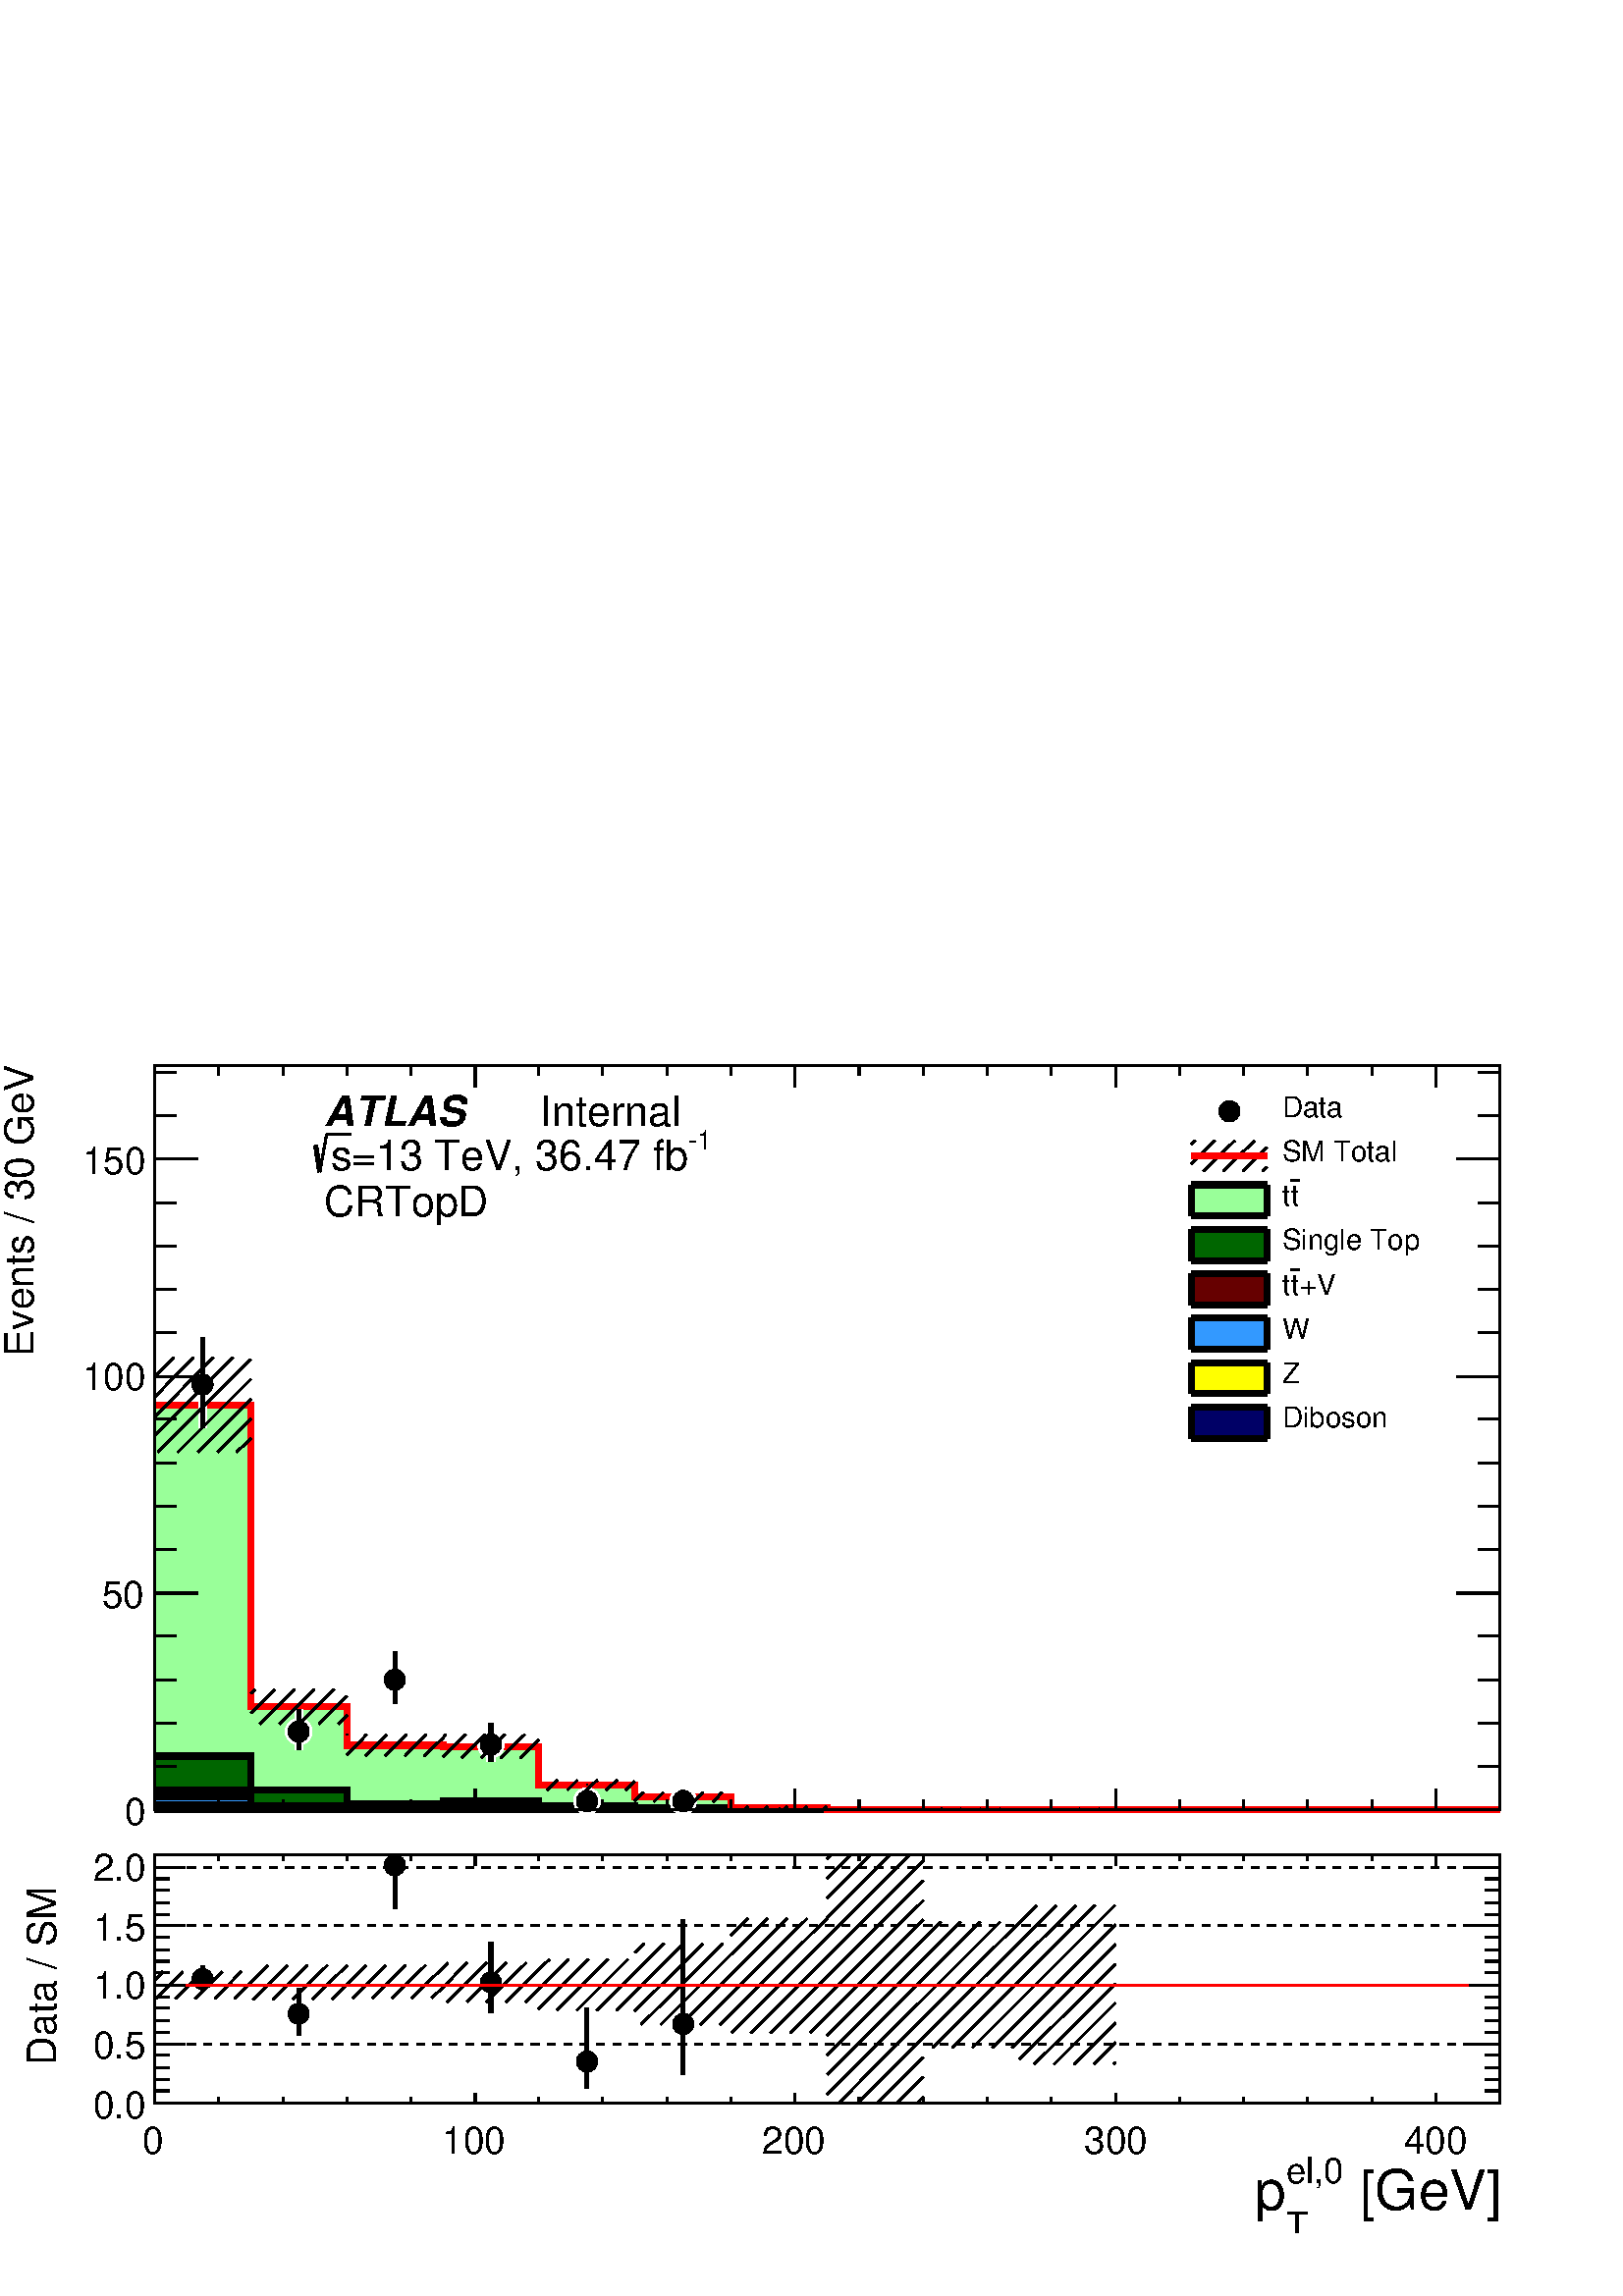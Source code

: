 %!PS-Adobe-2.0 EPSF-2.0
%%BoundingBox:  0 0 567 466
%%DocumentNeededResources: ProcSet (FontSetInit)
%%EndComments
%%BeginProlog
80 dict begin
/s {stroke} def /l {lineto} def /m {moveto} def /t {translate} def
/r {rotate} def /rl {roll}  def /R {repeat} def
/d {rlineto} def /rm {rmoveto} def /gr {grestore} def /f {eofill} def
/c {setrgbcolor} def /black {0 setgray} def /sd {setdash} def
/cl {closepath} def /sf {scalefont setfont} def /lw {setlinewidth} def
/box {m dup 0 exch d exch 0 d 0 exch neg d cl} def
/NC{systemdict begin initclip end}def/C{NC box clip newpath}def
/bl {box s} def /bf {gsave box gsave f grestore 1 lw [] 0 sd s grestore} def /Y { 0 exch d} def /X { 0 d} def 
/K {{pop pop 0 moveto} exch kshow} bind def
/ita {/ang 15 def gsave [1 0 ang dup sin exch cos div 1 0 0] concat} def 
/mp {newpath /y exch def /x exch def} def
/side {[w .77 mul w .23 mul] .385 w mul sd w 0 l currentpoint t -144 r} def
/mr {mp x y w2 0 360 arc} def /m24 {mr s} def /m20 {mr f} def
/mb {mp x y w2 add m w2 neg 0 d 0 w neg d w 0 d 0 w d cl} def
/mt {mp x y w2 add m w2 neg w neg d w 0 d cl} def
/m21 {mb f} def /m25 {mb s} def /m22 {mt f} def /m26{mt s} def
/m23 {mp x y w2 sub m w2 w d w neg 0 d cl f} def
/m27 {mp x y w2 add m w3 neg w2 neg d w3 w2 neg d w3 w2 d cl s} def
/m28 {mp x w2 sub y w2 sub w3 add m w3 0 d  0 w3 neg d w3 0 d 0 w3 d w3 0 d  0 w3 d w3 neg 0 d 0 w3 d w3 neg 0 d 0 w3 neg d w3 neg 0 d cl s } def
/m29 {mp gsave x w2 sub y w2 add w3 sub m currentpoint t 4 {side} repeat cl fill gr} def
/m30 {mp gsave x w2 sub y w2 add w3 sub m currentpoint t 4 {side} repeat cl s gr} def
/m31 {mp x y w2 sub m 0 w d x w2 sub y m w 0 d x w2 sub y w2 add m w w neg d x w2 sub y w2 sub m w w d s} def
/m32 {mp x y w2 sub m w2 w d w neg 0 d cl s} def
/m33 {mp x y w2 add m w3 neg w2 neg d w3 w2 neg d w3 w2 d cl f} def
/m34 {mp x w2 sub y w2 sub w3 add m w3 0 d  0 w3 neg d w3 0 d 0 w3 d w3 0 d  0 w3 d w3 neg 0 d 0 w3 d w3 neg 0 d 0 w3 neg d w3 neg 0 d cl f } def
/m2 {mp x y w2 sub m 0 w d x w2 sub y m w 0 d s} def
/m5 {mp x w2 sub y w2 sub m w w d x w2 sub y w2 add m w w neg d s} def
%%IncludeResource: ProcSet (FontSetInit)
%%IncludeResource: font Times-Roman
%%IncludeResource: font Times-Italic
%%IncludeResource: font Times-Bold
%%IncludeResource: font Times-BoldItalic
%%IncludeResource: font Helvetica
%%IncludeResource: font Helvetica-Oblique
%%IncludeResource: font Helvetica-Bold
%%IncludeResource: font Helvetica-BoldOblique
%%IncludeResource: font Courier
%%IncludeResource: font Courier-Oblique
%%IncludeResource: font Courier-Bold
%%IncludeResource: font Courier-BoldOblique
%%IncludeResource: font Symbol
%%IncludeResource: font ZapfDingbats
/reEncode {exch findfont dup length dict begin {1 index /FID eq  {pop pop} {def} ifelse } forall /Encoding exch def currentdict end dup /FontName get exch definefont pop } def [/Times-Bold /Times-Italic /Times-BoldItalic /Helvetica /Helvetica-Oblique
 /Helvetica-Bold /Helvetica-BoldOblique /Courier /Courier-Oblique /Courier-Bold /Courier-BoldOblique /Times-Roman /AvantGarde-Book /AvantGarde-BookOblique /AvantGarde-Demi /AvantGarde-DemiOblique /Bookman-Demi /Bookman-DemiItalic /Bookman-Light
 /Bookman-LightItalic /Helvetica-Narrow /Helvetica-Narrow-Bold /Helvetica-Narrow-BoldOblique /Helvetica-Narrow-Oblique /NewCenturySchlbk-Roman /NewCenturySchlbk-Bold /NewCenturySchlbk-BoldItalic /NewCenturySchlbk-Italic /Palatino-Bold
 /Palatino-BoldItalic /Palatino-Italic /Palatino-Roman ] {ISOLatin1Encoding reEncode } forall
%%EndProlog
%%BeginSetup
%%EndSetup
newpath  gsave  .25 .25 scale  gsave  0 0 t black[  ] 0 sd 3 lw 1 1 1 c 2268 1864 0 0 bf black 1 1 1 c 2268 1174 0 690 bf black 1 1 1 c 1973 1092 227 713 bf black 1973 1092 227 713 bl 1 1 1 c 1973 1092 227 713 bf black 1973 1092 227 713 bl 9 lw 1 1 1
 c black 227 713 m 1973 X s 3 lw 227 713 m 1973 X s
 gsave  2268 1174 0 690 C 2036.38 576.704 t 0 r /Helvetica findfont 58.706 sf 0 0 m ( [GeV]) show NC gr 
 gsave  2268 1174 0 690 C 1974.48 602.769 t 0 r /Helvetica findfont 39.138 sf 0 0 m (el,0) show NC gr 
 gsave  2268 1174 0 690 C 1974.48 544.122 t 0 r /Helvetica findfont 39.138 sf 0 0 m (T) show NC gr 
 gsave  2268 1174 0 690 C 1941.9 576.704 t 0 r /Helvetica findfont 58.706 sf 0 0 m (p) show NC gr  227 744 m -31 Y s 321 728 m -15 Y s 415 728 m -15 Y s 509 728 m -15 Y s 603 728 m -15 Y s 697 744 m -31 Y s 790 728 m -15 Y s 884 728 m -15 Y s 978
 728 m -15 Y s 1072 728 m -15 Y s 1166 744 m -31 Y s 1260 728 m -15 Y s 1354 728 m -15 Y s 1448 728 m -15 Y s 1542 728 m -15 Y s 1636 744 m -31 Y s 1730 728 m -15 Y s 1824 728 m -15 Y s 1918 728 m -15 Y s 2012 728 m -15 Y s 2106 744 m -31 Y s 2106
 744 m -31 Y s 2200 728 m -15 Y s 227 1805 m 1973 X s 227 1774 m 31 Y s 321 1790 m 15 Y s 415 1790 m 15 Y s 509 1790 m 15 Y s 603 1790 m 15 Y s 697 1774 m 31 Y s 790 1790 m 15 Y s 884 1790 m 15 Y s 978 1790 m 15 Y s 1072 1790 m 15 Y s 1166 1774 m 31
 Y s 1260 1790 m 15 Y s 1354 1790 m 15 Y s 1448 1790 m 15 Y s 1542 1790 m 15 Y s 1636 1774 m 31 Y s 1730 1790 m 15 Y s 1824 1790 m 15 Y s 1918 1790 m 15 Y s 2012 1790 m 15 Y s 2106 1774 m 31 Y s 2106 1774 m 31 Y s 2200 1790 m 15 Y s 227 713 m 1092 Y
 s
 gsave  2268 1174 0 690 C 48.873 1378.22 t 90 r /Helvetica findfont 58.706 sf 0 0 m (Events / 30 GeV) show NC gr  290 713 m -63 X s 258 777 m -31 X s 258 840 m -31 X s 258 904 m -31 X s 258 968 m -31 X s 290 1031 m -63 X s 258 1095 m -31 X s 258
 1159 m -31 X s 258 1222 m -31 X s 258 1286 m -31 X s 290 1349 m -63 X s 258 1413 m -31 X s 258 1477 m -31 X s 258 1540 m -31 X s 258 1604 m -31 X s 290 1668 m -63 X s 290 1668 m -63 X s 258 1731 m -31 X s 258 1795 m -31 X s
 gsave  2268 1174 0 690 C 182.46 690.741 t 0 r /Helvetica findfont 55.445 sf 0 0 m (0) show NC gr 
 gsave  2268 1174 0 690 C 149.878 1010.05 t 0 r /Helvetica findfont 55.445 sf 0 0 m (50) show NC gr 
 gsave  2268 1174 0 690 C 120.554 1329.35 t 0 r /Helvetica findfont 55.445 sf 0 0 m (100) show NC gr 
 gsave  2268 1174 0 690 C 120.554 1645.4 t 0 r /Helvetica findfont 55.445 sf 0 0 m (150) show NC gr  2200 713 m 1092 Y s 2136 713 m 64 X s 2168 777 m 32 X s 2168 840 m 32 X s 2168 904 m 32 X s 2168 968 m 32 X s 2136 1031 m 64 X s 2168 1095 m 32 X s
 2168 1159 m 32 X s 2168 1222 m 32 X s 2168 1286 m 32 X s 2136 1349 m 64 X s 2168 1413 m 32 X s 2168 1477 m 32 X s 2168 1540 m 32 X s 2168 1604 m 32 X s 2136 1668 m 64 X s 2136 1668 m 64 X s 2168 1731 m 32 X s 2168 1795 m 32 X s 9 lw 0.6 1 0.6 c 3 lw
 227 713 m 594 Y 141 X -442 Y 141 X -57 Y 141 X -2 Y 140 X -56 Y 141 X -18 Y 141 X -16 Y 141 X -2 Y 423 X -1 Y 564 X f 9 lw black 0.6 1 0.6 c black 227 1307 m 141 X -442 Y 141 X -57 Y 141 X -2 Y 140 X -56 Y 141 X -18 Y 141 X -16 Y 141 X -2 Y 423 X -1
 Y 564 X s 0.999 0.999 0.999 c 0 0.4 0 c 3 lw 0.999 0.999 0.999 c 227 713 m 79 Y 141 X -50 Y 141 X -20 Y 141 X 5 Y 140 X -8 Y 141 X -3 Y 141 X -2 Y 282 X -1 Y 846 X f 9 lw black 0.999 0.999 0.999 c black 227 792 m 141 X -50 Y 141 X -20 Y 141 X 5 Y
 140 X -8 Y 141 X -3 Y 141 X -2 Y 282 X -1 Y 846 X s 1 1 1 c 0 0.4 0 c black 227 792 m 141 X -50 Y 141 X -20 Y 141 X 5 Y 140 X -8 Y 141 X -3 Y 141 X -2 Y 282 X -1 Y 846 X s 0 0.4 0 c 3 lw 227 713 m 79 Y 141 X -50 Y 141 X -20 Y 141 X 5 Y 140 X -8 Y
 141 X -3 Y 141 X -2 Y 282 X -1 Y 846 X f 9 lw black 0 0.4 0 c black 227 792 m 141 X -50 Y 141 X -20 Y 141 X 5 Y 140 X -8 Y 141 X -3 Y 141 X -2 Y 282 X -1 Y 846 X s 0.999 0.999 0.999 c 0.4 0 0 c 3 lw 0.999 0.999 0.999 c 227 713 m 29 Y 141 X -23 Y 141
 X -3 Y 141 X 2 Y 140 X -1 Y 141 X -3 Y 141 X -1 Y 1128 X f 9 lw black 0.999 0.999 0.999 c black 227 742 m 141 X -23 Y 141 X -3 Y 141 X 2 Y 140 X -1 Y 141 X -3 Y 141 X -1 Y 1128 X s 1 1 1 c 0.4 0 0 c black 227 742 m 141 X -23 Y 141 X -3 Y 141 X 2 Y
 140 X -1 Y 141 X -3 Y 141 X -1 Y 1128 X s 0.4 0 0 c 3 lw 227 713 m 29 Y 141 X -23 Y 141 X -3 Y 141 X 2 Y 140 X -1 Y 141 X -3 Y 141 X -1 Y 1128 X f 9 lw black 0.4 0 0 c black 227 742 m 141 X -23 Y 141 X -3 Y 141 X 2 Y 140 X -1 Y 141 X -3 Y 141 X -1 Y
 1128 X s 0.999 0.999 0.999 c 0.2 0.6 1 c 3 lw 0.999 0.999 0.999 c 227 713 m 19 Y 141 X -14 Y 141 X -4 Y 141 X 3 Y 140 X -1 Y 141 X -2 Y 141 X -1 Y 1128 X f 9 lw black 0.999 0.999 0.999 c black 227 732 m 141 X -14 Y 141 X -4 Y 141 X 3 Y 140 X -1 Y
 141 X -2 Y 141 X -1 Y 1128 X s 1 1 1 c 0.2 0.6 1 c black 227 732 m 141 X -14 Y 141 X -4 Y 141 X 3 Y 140 X -1 Y 141 X -2 Y 141 X -1 Y 1128 X s 0.2 0.6 1 c 3 lw 227 713 m 19 Y 141 X -14 Y 141 X -4 Y 141 X 3 Y 140 X -1 Y 141 X -2 Y 141 X -1 Y 1128 X f
 9 lw black 0.2 0.6 1 c black 227 732 m 141 X -14 Y 141 X -4 Y 141 X 3 Y 140 X -1 Y 141 X -2 Y 141 X -1 Y 1128 X s 0.999 0.999 0.999 c 1 1 0 c 3 lw 0.999 0.999 0.999 c 227 713 m 7 Y 141 X -7 Y 1832 X f 9 lw black 0.999 0.999 0.999 c black 227 720 m
 141 X -7 Y 1832 X s 1 1 1 c 1 1 0 c black 227 720 m 141 X -7 Y 1832 X s 1 1 0 c 3 lw 227 713 m 7 Y 141 X -7 Y 1832 X f 9 lw black 1 1 0 c black 227 720 m 141 X -7 Y 1832 X s 0.999 0.999 0.999 c 0 0 0.4 c 3 lw 0.999 0.999 0.999 c 227 713 m 7 Y 141 X
 -7 Y 1832 X f 9 lw black 0.999 0.999 0.999 c black 227 720 m 141 X -7 Y 1832 X s 1 1 1 c 0 0 0.4 c black 227 720 m 141 X -7 Y 1832 X s 0 0 0.4 c 3 lw 227 713 m 7 Y 141 X -7 Y 1832 X f 9 lw black 0 0 0.4 c black 227 720 m 141 X -7 Y 1832 X s 3 lw 227
 713 m 1973 X s 227 744 m -31 Y s 321 728 m -15 Y s 415 728 m -15 Y s 509 728 m -15 Y s 603 728 m -15 Y s 697 744 m -31 Y s 790 728 m -15 Y s 884 728 m -15 Y s 978 728 m -15 Y s 1072 728 m -15 Y s 1166 744 m -31 Y s 1260 728 m -15 Y s 1354 728 m -15
 Y s 1448 728 m -15 Y s 1542 728 m -15 Y s 1636 744 m -31 Y s 1730 728 m -15 Y s 1824 728 m -15 Y s 1918 728 m -15 Y s 2012 728 m -15 Y s 2106 744 m -31 Y s 2106 744 m -31 Y s 2200 728 m -15 Y s 227 1805 m 1973 X s 227 1774 m 31 Y s 321 1790 m 15 Y s
 415 1790 m 15 Y s 509 1790 m 15 Y s 603 1790 m 15 Y s 697 1774 m 31 Y s 790 1790 m 15 Y s 884 1790 m 15 Y s 978 1790 m 15 Y s 1072 1790 m 15 Y s 1166 1774 m 31 Y s 1260 1790 m 15 Y s 1354 1790 m 15 Y s 1448 1790 m 15 Y s 1542 1790 m 15 Y s 1636 1774
 m 31 Y s 1730 1790 m 15 Y s 1824 1790 m 15 Y s 1918 1790 m 15 Y s 2012 1790 m 15 Y s 2106 1774 m 31 Y s 2106 1774 m 31 Y s 2200 1790 m 15 Y s 227 713 m 1092 Y s 290 713 m -63 X s 258 777 m -31 X s 258 840 m -31 X s 258 904 m -31 X s 258 968 m -31 X
 s 290 1031 m -63 X s 258 1095 m -31 X s 258 1159 m -31 X s 258 1222 m -31 X s 258 1286 m -31 X s 290 1349 m -63 X s 258 1413 m -31 X s 258 1477 m -31 X s 258 1540 m -31 X s 258 1604 m -31 X s 290 1668 m -63 X s 290 1668 m -63 X s 258 1731 m -31 X s
 258 1795 m -31 X s 2200 713 m 1092 Y s 2136 713 m 64 X s 2168 777 m 32 X s 2168 840 m 32 X s 2168 904 m 32 X s 2168 968 m 32 X s 2136 1031 m 64 X s 2168 1095 m 32 X s 2168 1159 m 32 X s 2168 1222 m 32 X s 2168 1286 m 32 X s 2136 1349 m 64 X s 2168
 1413 m 32 X s 2168 1477 m 32 X s 2168 1540 m 32 X s 2168 1604 m 32 X s 2136 1668 m 64 X s 2136 1668 m 64 X s 2168 1731 m 32 X s 2168 1795 m 32 X s 1 0 0 c 9 lw 1 1 1 c black 1 0 0 c 227 1307 m 141 X -442 Y 141 X -57 Y 141 X -2 Y 140 X -56 Y 141 X
 -18 Y 141 X -16 Y 141 X -2 Y 423 X -1 Y 564 X s 1 1 1 c 12 lw 297 1337 m 69 Y s 297 1337 m -63 Y s 438 828 m 33 Y s 438 828 m -27 Y s 579 904 m 42 Y s 579 904 m -35 Y s 720 809 m 31 Y s 720 809 m -25 Y s 861 726 m 17 Y s 861 726 m -8 Y s 1002 726 m
 17 Y s 1002 726 m -8 Y s black 1 1 1 c 3 lw /w 39 def /w2 {w 2 div} def /w3 {w 3 div} def 297 1337 438 828 579 904 720 809 861 726 1002 726 6 { m20} R 12 lw black 6 lw 297 1337 m 69 Y s 297 1337 m -63 Y s 438 828 m 33 Y s 438 828 m -27 Y s 579 904 m
 42 Y s 579 904 m -35 Y s 720 809 m 31 Y s 720 809 m -25 Y s 861 726 m 17 Y s 861 726 m -8 Y s 1002 726 m 17 Y s 1002 726 m -8 Y s 3 lw /w 31 def /w2 {w 2 div} def /w3 {w 3 div} def 297 1337 438 828 579 904 720 809 861 726 1002 726 6 { m20} R 6 lw 1
 0 0 c 9 lw black 3 lw 368 1258 m -21 -20 d s 368 1287 m -49 -49 d s 368 1316 m -78 -78 d s 368 1345 m -107 -107 d s 368 1374 m -136 -136 d s 342 1377 m -115 -115 d s 313 1377 m -86 -87 d s 284 1377 m -57 -58 d s 255 1377 m -28 -29 d s 9 lw 1 0 0 c 3
 lw black /w 2 def /w2 {w 2 div} def /w3 {w 3 div} def 297 1307 m20 9 lw 3 lw 509 852 m -13 -13 d s 509 880 m -41 -41 d s 490 890 m -51 -51 d s 461 890 m -51 -51 d s 432 890 m -51 -51 d s 403 890 m -35 -35 d s 374 890 m -6 -6 d s 9 lw 1 0 0 c 3 lw
 black 438 865 m20 9 lw 3 lw 650 819 m -28 -27 d s 625 824 m -31 -32 d s 596 824 m -31 -32 d s 567 824 m -31 -32 d s 538 824 m -29 -30 d s 509 824 m -1 Y s 9 lw 1 0 0 c 3 lw black 579 808 m20 9 lw 3 lw 790 816 m -27 -27 d s 770 824 m -36 -35 d s 741
 824 m -35 -35 d s 712 824 m -35 -35 d s 683 824 m -33 -33 d s 654 824 m -4 -5 d s 9 lw 1 0 0 c 3 lw black 720 806 m20 9 lw 3 lw 931 755 m -13 -13 d s 905 757 m -16 -15 d s 876 757 m -16 -15 d s 847 757 m -15 -15 d s 818 757 m -15 -15 d s 9 lw 1 0 0
 c 3 lw black 861 750 m20 9 lw 3 lw 1059 739 m -13 -14 d s 1031 739 m -14 -14 d s 1002 739 m -14 -14 d s 973 739 m -14 -14 d s 944 739 m -13 -13 d s 9 lw 1 0 0 c 3 lw black 1002 732 m20 9 lw 3 lw 1212 718 m -4 -3 d s 1183 718 m -3 -3 d s 1155 718 m
 -4 -3 d s 1126 718 m -4 -3 d s 1097 718 m -4 -3 d s 9 lw 1 0 0 c 3 lw black 1143 716 m20 9 lw 3 lw 1352 714 m -1 -1 d s 1324 714 m -2 -1 d s 1295 714 m -1 -1 d s 1266 714 m -1 -1 d s 1237 714 m -1 -1 d s 9 lw 1 0 0 c 3 lw black 1284 714 m20 9 lw 3
 lw 1468 715 m -1 -1 d s 1439 715 m -1 -1 d s 1410 715 m -1 -1 d s 1382 715 m -1 -1 d s 9 lw 1 0 0 c 3 lw black 1425 714 m20 9 lw 3 lw 1613 715 m -2 -2 d s 1584 715 m -2 -2 d s 1555 715 m -1 -2 d s 1526 715 m -1 -2 d s 1497 715 m -1 -2 d s 9 lw 1 0 0
 c 3 lw black 1566 714 m20 9 lw 3 lw 1755 713 m cl s 1726 713 m cl s 1698 713 m cl s 1669 713 m cl s 1640 713 m cl s 9 lw 1 0 0 c 3 lw black 1900 713 m cl s 1871 713 m cl s 1842 713 m cl s 1813 713 m cl s 1784 713 m cl s 9 lw 1 0 0 c 3 lw black 2044
 713 m cl s 2015 713 m cl s 1986 713 m cl s 1957 713 m cl s 1929 713 m cl s 9 lw 1 0 0 c 3 lw black 2188 713 m cl s 2159 713 m cl s 2131 713 m cl s 2102 713 m cl s 2073 713 m cl s 9 lw 1 0 0 c black 3 lw 227 713 m 1973 X s 227 744 m -31 Y s 321 728 m
 -15 Y s 415 728 m -15 Y s 509 728 m -15 Y s 603 728 m -15 Y s 697 744 m -31 Y s 790 728 m -15 Y s 884 728 m -15 Y s 978 728 m -15 Y s 1072 728 m -15 Y s 1166 744 m -31 Y s 1260 728 m -15 Y s 1354 728 m -15 Y s 1448 728 m -15 Y s 1542 728 m -15 Y s
 1636 744 m -31 Y s 1730 728 m -15 Y s 1824 728 m -15 Y s 1918 728 m -15 Y s 2012 728 m -15 Y s 2106 744 m -31 Y s 2106 744 m -31 Y s 2200 728 m -15 Y s 227 1805 m 1973 X s 227 1774 m 31 Y s 321 1790 m 15 Y s 415 1790 m 15 Y s 509 1790 m 15 Y s 603
 1790 m 15 Y s 697 1774 m 31 Y s 790 1790 m 15 Y s 884 1790 m 15 Y s 978 1790 m 15 Y s 1072 1790 m 15 Y s 1166 1774 m 31 Y s 1260 1790 m 15 Y s 1354 1790 m 15 Y s 1448 1790 m 15 Y s 1542 1790 m 15 Y s 1636 1774 m 31 Y s 1730 1790 m 15 Y s 1824 1790 m
 15 Y s 1918 1790 m 15 Y s 2012 1790 m 15 Y s 2106 1774 m 31 Y s 2106 1774 m 31 Y s 2200 1790 m 15 Y s 227 713 m 1092 Y s 290 713 m -63 X s 258 777 m -31 X s 258 840 m -31 X s 258 904 m -31 X s 258 968 m -31 X s 290 1031 m -63 X s 258 1095 m -31 X s
 258 1159 m -31 X s 258 1222 m -31 X s 258 1286 m -31 X s 290 1349 m -63 X s 258 1413 m -31 X s 258 1477 m -31 X s 258 1540 m -31 X s 258 1604 m -31 X s 290 1668 m -63 X s 290 1668 m -63 X s 258 1731 m -31 X s 258 1795 m -31 X s 2200 713 m 1092 Y s
 2136 713 m 64 X s 2168 777 m 32 X s 2168 840 m 32 X s 2168 904 m 32 X s 2168 968 m 32 X s 2136 1031 m 64 X s 2168 1095 m 32 X s 2168 1159 m 32 X s 2168 1222 m 32 X s 2168 1286 m 32 X s 2136 1349 m 64 X s 2168 1413 m 32 X s 2168 1477 m 32 X s 2168
 1540 m 32 X s 2168 1604 m 32 X s 2136 1668 m 64 X s 2136 1668 m 64 X s 2168 1731 m 32 X s 2168 1795 m 32 X s
 gsave  2268 1864 0 0 C 1879.99 1730.11 t 0 r /Helvetica findfont 42.357 sf 0 0 m (Data) show NC gr  /w 31 def /w2 {w 2 div} def /w3 {w 3 div} def 1803 1738 m20
 gsave  2268 1864 0 0 C 1879.99 1664.95 t 0 r /Helvetica findfont 42.357 sf 0 0 m (SM Total) show NC gr  1858 1656 m -6 -6 d s 1858 1685 m -35 -35 d s 1840 1695 m -46 -45 d s 1811 1695 m -46 -45 d s 1782 1695 m -35 -34 d s 1753 1695 m -6 -5 d s 1 0
 0 c 9 lw 1747 1673 m 111 X s black
 gsave  2268 1864 0 0 C 1893.02 1599.78 t 0 r /Helvetica findfont 42.357 sf 0 0 m (t) show NC gr  3 lw 1893 1636 m 13 X s
 gsave  2268 1864 0 0 C 1879.99 1599.78 t 0 r /Helvetica findfont 42.357 sf 0 0 m (t) show NC gr  0.6 1 0.6 c 1747 1585 m 111 X 45 Y -111 X f black 9 lw 1747 1630 m 111 X s 1747 1585 m 111 X s 1858 1585 m 45 Y s 1747 1585 m 45 Y s
 gsave  2268 1864 0 0 C 1879.99 1534.62 t 0 r /Helvetica findfont 42.357 sf 0 0 m (Single Top) show NC gr  0 0.4 0 c 3 lw 1747 1519 m 111 X 46 Y -111 X f 9 lw black 1747 1565 m 111 X s 1747 1519 m 111 X s 1858 1519 m 46 Y s 1747 1519 m 46 Y s
 gsave  2268 1864 0 0 C 1906.05 1469.45 t 0 r /Helvetica findfont 42.357 sf 0 0 m (+V) show NC gr 
 gsave  2268 1864 0 0 C 1893.02 1469.45 t 0 r /Helvetica findfont 42.357 sf 0 0 m (t) show NC gr  3 lw 1893 1505 m 13 X s
 gsave  2268 1864 0 0 C 1879.99 1469.45 t 0 r /Helvetica findfont 42.357 sf 0 0 m (t) show NC gr  0.4 0 0 c 1747 1454 m 111 X 46 Y -111 X f black 9 lw 1747 1500 m 111 X s 1747 1454 m 111 X s 1858 1454 m 46 Y s 1747 1454 m 46 Y s
 gsave  2268 1864 0 0 C 1879.99 1404.29 t 0 r /Helvetica findfont 42.357 sf 0 0 m (W) show NC gr  0.2 0.6 1 c 3 lw 1747 1389 m 111 X 46 Y -111 X f 9 lw black 1747 1435 m 111 X s 1747 1389 m 111 X s 1858 1389 m 46 Y s 1747 1389 m 46 Y s
 gsave  2268 1864 0 0 C 1879.99 1339.13 t 0 r /Helvetica findfont 42.357 sf 0 0 m (Z) show NC gr  1 1 0 c 3 lw 1747 1324 m 111 X 45 Y -111 X f 9 lw black 1747 1369 m 111 X s 1747 1324 m 111 X s 1858 1324 m 45 Y s 1747 1324 m 45 Y s
 gsave  2268 1864 0 0 C 1879.99 1273.96 t 0 r /Helvetica findfont 42.357 sf 0 0 m (Diboson) show NC gr  0 0 0.4 c 3 lw 1747 1258 m 111 X 46 Y -111 X f 9 lw black 1747 1304 m 111 X s 1747 1258 m 111 X s 1858 1258 m 46 Y s 1747 1258 m 46 Y s
 gsave  2268 1864 0 0 C 475.699 1717.08 t 0 r /Helvetica-BoldOblique findfont 61.906 sf 0 0 m (ATLAS) show NC gr 
 gsave  2268 1864 0 0 C 791.746 1717.08 t 0 r /Helvetica findfont 61.906 sf 0 0 m (Internal) show NC gr 
 gsave  2268 1864 0 0 C 1010.05 1681.24 t 0 r /Helvetica findfont 39.099 sf 0 0 m (\2551) show NC gr 
 gsave  2268 1864 0 0 C 514.798 1651.91 t 0 r /Helvetica findfont 61.906 sf 0 0 m (=13 TeV, 36.47 fb) show NC gr 
 gsave  2268 1864 0 0 C 485.474 1651.91 t 0 r /Helvetica findfont 61.906 sf 0 0 m (s) show NC gr  6 lw 463 1688 m 6 -39 d s 3 lw 469 1649 m 10 55 d s 479 1704 m 36 X s
 gsave  2268 1864 0 0 C 475.699 1583.49 t 0 r /Helvetica findfont 61.906 sf 0 0 m (CRTopD) show NC gr  1 1 1 c 2268 559 0 93 bf black 1 1 1 c 1973 364 227 283 bf black 1973 364 227 283 bl 1 1 1 c 1973 364 227 283 bf black 1973 364 227 283 bl 227 283
 m 1973 X s
 gsave  2268 559 0 93 C 1971.22 127.07 t 0 r /Helvetica findfont 81.741 sf 0 0 m ( [GeV]) show NC gr 
 gsave  2268 559 0 93 C 1886.51 166.169 t 0 r /Helvetica findfont 52.314 sf 0 0 m (el,0) show NC gr 
 gsave  2268 559 0 93 C 1886.51 84.713 t 0 r /Helvetica findfont 52.314 sf 0 0 m (T) show NC gr 
 gsave  2268 559 0 93 C 1840.89 127.07 t 0 r /Helvetica findfont 81.741 sf 0 0 m (p) show NC gr  227 298 m -15 Y s 321 291 m -8 Y s 415 291 m -8 Y s 509 291 m -8 Y s 603 291 m -8 Y s 697 298 m -15 Y s 790 291 m -8 Y s 884 291 m -8 Y s 978 291 m -8 Y
 s 1072 291 m -8 Y s 1166 298 m -15 Y s 1260 291 m -8 Y s 1354 291 m -8 Y s 1448 291 m -8 Y s 1542 291 m -8 Y s 1636 298 m -15 Y s 1730 291 m -8 Y s 1824 291 m -8 Y s 1918 291 m -8 Y s 2012 291 m -8 Y s 2106 298 m -15 Y s 2106 298 m -15 Y s 2200 291
 m -8 Y s
 gsave  2268 559 0 93 C 208.526 208.526 t 0 r /Helvetica findfont 55.584 sf 0 0 m (0) show NC gr 
 gsave  2268 559 0 93 C 648.384 208.526 t 0 r /Helvetica findfont 55.584 sf 0 0 m (100) show NC gr 
 gsave  2268 559 0 93 C 1117.57 208.526 t 0 r /Helvetica findfont 55.584 sf 0 0 m (200) show NC gr 
 gsave  2268 559 0 93 C 1590.01 208.526 t 0 r /Helvetica findfont 55.584 sf 0 0 m (300) show NC gr 
 gsave  2268 559 0 93 C 2059.19 208.526 t 0 r /Helvetica findfont 55.584 sf 0 0 m (400) show NC gr  227 647 m 1973 X s 227 632 m 15 Y s 321 639 m 8 Y s 415 639 m 8 Y s 509 639 m 8 Y s 603 639 m 8 Y s 697 632 m 15 Y s 790 639 m 8 Y s 884 639 m 8 Y s
 978 639 m 8 Y s 1072 639 m 8 Y s 1166 632 m 15 Y s 1260 639 m 8 Y s 1354 639 m 8 Y s 1448 639 m 8 Y s 1542 639 m 8 Y s 1636 632 m 15 Y s 1730 639 m 8 Y s 1824 639 m 8 Y s 1918 639 m 8 Y s 2012 639 m 8 Y s 2106 632 m 15 Y s 2106 632 m 15 Y s 2200 639
 m 8 Y s 227 283 m 364 Y s
 gsave  2268 559 0 93 C 81.455 338.854 t 90 r /Helvetica findfont 58.854 sf 0 0 m (Data / SM) show NC gr  271 283 m -44 X s 249 301 m -22 X s 249 318 m -22 X s 249 335 m -22 X s 249 353 m -22 X s 271 370 m -44 X s 249 387 m -22 X s 249 404 m -22 X
 s 249 422 m -22 X s 249 439 m -22 X s 271 456 m -44 X s 249 474 m -22 X s 249 491 m -22 X s 249 508 m -22 X s 249 526 m -22 X s 271 543 m -44 X s 249 560 m -22 X s 249 577 m -22 X s 249 595 m -22 X s 249 612 m -22 X s 271 629 m -44 X s 271 629 m -44
 X s 249 647 m -22 X s
 gsave  2268 559 0 93 C 136.845 260.657 t 0 r /Helvetica findfont 55.584 sf 0 0 m (0.0) show NC gr 
 gsave  2268 559 0 93 C 136.845 348.629 t 0 r /Helvetica findfont 55.584 sf 0 0 m (0.5) show NC gr 
 gsave  2268 559 0 93 C 136.845 436.601 t 0 r /Helvetica findfont 55.584 sf 0 0 m (1.0) show NC gr 
 gsave  2268 559 0 93 C 136.845 521.314 t 0 r /Helvetica findfont 55.584 sf 0 0 m (1.5) show NC gr 
 gsave  2268 559 0 93 C 136.845 609.286 t 0 r /Helvetica findfont 55.584 sf 0 0 m (2.0) show NC gr  2200 283 m 364 Y s 2155 283 m 45 X s 2178 301 m 22 X s 2178 318 m 22 X s 2178 335 m 22 X s 2178 353 m 22 X s 2155 370 m 45 X s 2178 387 m 22 X s 2178
 404 m 22 X s 2178 422 m 22 X s 2178 439 m 22 X s 2155 456 m 45 X s 2178 474 m 22 X s 2178 491 m 22 X s 2178 508 m 22 X s 2178 526 m 22 X s 2155 543 m 45 X s 2178 560 m 22 X s 2178 577 m 22 X s 2178 595 m 22 X s 2178 612 m 22 X s 2155 629 m 45 X s
 2155 629 m 45 X s 2178 647 m 22 X s 6 lw 3 lw 368 460 m -24 -24 d s 354 476 m -39 -40 d s 326 476 m -40 -40 d s 297 476 m -40 -40 d s 268 476 m -40 -40 d s 239 476 m -12 -13 d s 6 lw 3 lw 509 457 m -22 -22 d s 509 485 m -51 -50 d s 480 485 m -51 -50
 d s 451 485 m -51 -50 d s 422 485 m -51 -50 d s 393 485 m -25 -25 d s 6 lw 3 lw 650 453 m -17 -16 d s 650 482 m -46 -45 d s 624 485 m -49 -48 d s 595 485 m -49 -48 d s 566 485 m -49 -48 d s 537 485 m -28 -28 d s 6 lw 3 lw 790 450 m -19 -19 d s 790
 479 m -48 -48 d s 772 489 m -59 -58 d s 743 489 m -58 -58 d s 714 489 m -58 -58 d s 685 489 m -35 -36 d s 657 489 m -7 -7 d s 6 lw 3 lw 931 446 m -27 -27 d s 931 475 m -56 -56 d s 921 494 m -75 -75 d s 892 494 m -75 -75 d s 863 494 m -73 -73 d s 834
 494 m -44 -44 d s 806 494 m -16 -15 d s 6 lw 3 lw 1072 414 m -16 -16 d s 1072 443 m -45 -45 d s 1072 472 m -74 -74 d s 1072 501 m -103 -103 d s 1060 517 m -120 -119 d s 1031 517 m -100 -99 d s 1002 517 m -71 -71 d s 974 517 m -43 -42 d s 945 517 m
 -14 -13 d s 6 lw 3 lw 1213 411 m -25 -25 d s 1213 440 m -54 -54 d s 1213 469 m -83 -83 d s 1213 497 m -112 -111 d s 1213 526 m -140 -140 d s 1213 554 m -141 -140 d s 1184 554 m -112 -111 d s 1155 554 m -83 -82 d s 1126 554 m -54 -53 d s 1097 554 m
 -25 -25 d s 6 lw 3 lw 1354 292 m -9 -9 d s 1354 321 m -38 -38 d s 1354 350 m -67 -67 d s 1354 379 m -96 -96 d s 1354 408 m -124 -125 d s 1354 436 m -141 -140 d s 1354 465 m -141 -140 d s 1354 494 m -141 -141 d s 1354 523 m -141 -141 d s 1354 552 m
 -141 -141 d s 1354 580 m -141 -140 d s 1354 609 m -141 -140 d s 1354 638 m -141 -141 d s 1334 647 m -121 -121 d s 1305 647 m -92 -92 d s 1276 647 m -63 -63 d s 1248 647 m -35 -35 d s 1219 647 m -6 -6 d s 6 lw 3 lw 1495 375 m -11 -11 d s 1495 404 m
 -40 -40 d s 1495 433 m -69 -69 d s 1495 462 m -98 -98 d s 1495 491 m -127 -127 d s 1495 519 m -141 -140 d s 1495 548 m -141 -140 d s 1467 549 m -113 -113 d s 1438 549 m -84 -84 d s 1409 549 m -55 -55 d s 1380 549 m -26 -26 d s 6 lw 3 lw 1636 343 m
 -3 -3 d s 1636 372 m -32 -32 d s 1636 401 m -61 -61 d s 1636 430 m -90 -90 d s 1636 458 m -119 -118 d s 1636 487 m -141 -140 d s 1636 516 m -141 -141 d s 1636 545 m -141 -141 d s 1635 573 m -140 -140 d s 1606 573 m -111 -111 d s 1578 573 m -83 -82 d
 s 1549 573 m -54 -54 d s 1520 573 m -25 -25 d s 6 lw 297 465 m 20 Y s 297 465 m -18 Y s 438 414 m 38 Y s 438 414 m -31 Y s 579 632 m 15 Y s 579 632 m -64 Y s 720 460 m 59 Y s 720 460 m -45 Y s 861 344 m 79 Y s 861 344 m -39 Y s 1002 399 m 153 Y s
 1002 399 m -75 Y s 3 lw 297 465 438 414 579 632 720 460 861 344 1002 399 6 { m20} R 6 lw[  12 12 ] 0 sd 3 lw 227 370 m 1973 X s 1 0 0 c[  ] 0 sd 227 456 m 1973 X s black[  12 12 ] 0 sd 227 543 m 1973 X s 227 629 m 1973 X s[  ] 0 sd 227 283 m 1973 X
 s 227 298 m -15 Y s 321 291 m -8 Y s 415 291 m -8 Y s 509 291 m -8 Y s 603 291 m -8 Y s 697 298 m -15 Y s 790 291 m -8 Y s 884 291 m -8 Y s 978 291 m -8 Y s 1072 291 m -8 Y s 1166 298 m -15 Y s 1260 291 m -8 Y s 1354 291 m -8 Y s 1448 291 m -8 Y s
 1542 291 m -8 Y s 1636 298 m -15 Y s 1730 291 m -8 Y s 1824 291 m -8 Y s 1918 291 m -8 Y s 2012 291 m -8 Y s 2106 298 m -15 Y s 2106 298 m -15 Y s 2200 291 m -8 Y s 227 647 m 1973 X s 227 632 m 15 Y s 321 639 m 8 Y s 415 639 m 8 Y s 509 639 m 8 Y s
 603 639 m 8 Y s 697 632 m 15 Y s 790 639 m 8 Y s 884 639 m 8 Y s 978 639 m 8 Y s 1072 639 m 8 Y s 1166 632 m 15 Y s 1260 639 m 8 Y s 1354 639 m 8 Y s 1448 639 m 8 Y s 1542 639 m 8 Y s 1636 632 m 15 Y s 1730 639 m 8 Y s 1824 639 m 8 Y s 1918 639 m 8
 Y s 2012 639 m 8 Y s 2106 632 m 15 Y s 2106 632 m 15 Y s 2200 639 m 8 Y s 227 283 m 364 Y s 271 283 m -44 X s 249 301 m -22 X s 249 318 m -22 X s 249 335 m -22 X s 249 353 m -22 X s 271 370 m -44 X s 249 387 m -22 X s 249 404 m -22 X s 249 422 m -22
 X s 249 439 m -22 X s 271 456 m -44 X s 249 474 m -22 X s 249 491 m -22 X s 249 508 m -22 X s 249 526 m -22 X s 271 543 m -44 X s 249 560 m -22 X s 249 577 m -22 X s 249 595 m -22 X s 249 612 m -22 X s 271 629 m -44 X s 271 629 m -44 X s 249 647 m
 -22 X s 2200 283 m 364 Y s 2155 283 m 45 X s 2178 301 m 22 X s 2178 318 m 22 X s 2178 335 m 22 X s 2178 353 m 22 X s 2155 370 m 45 X s 2178 387 m 22 X s 2178 404 m 22 X s 2178 422 m 22 X s 2178 439 m 22 X s 2155 456 m 45 X s 2178 474 m 22 X s 2178
 491 m 22 X s 2178 508 m 22 X s 2178 526 m 22 X s 2155 543 m 45 X s 2178 560 m 22 X s 2178 577 m 22 X s 2178 595 m 22 X s 2178 612 m 22 X s 2155 629 m 45 X s 2155 629 m 45 X s 2178 647 m 22 X s
 gr  gr showpage
end
%%EOF
